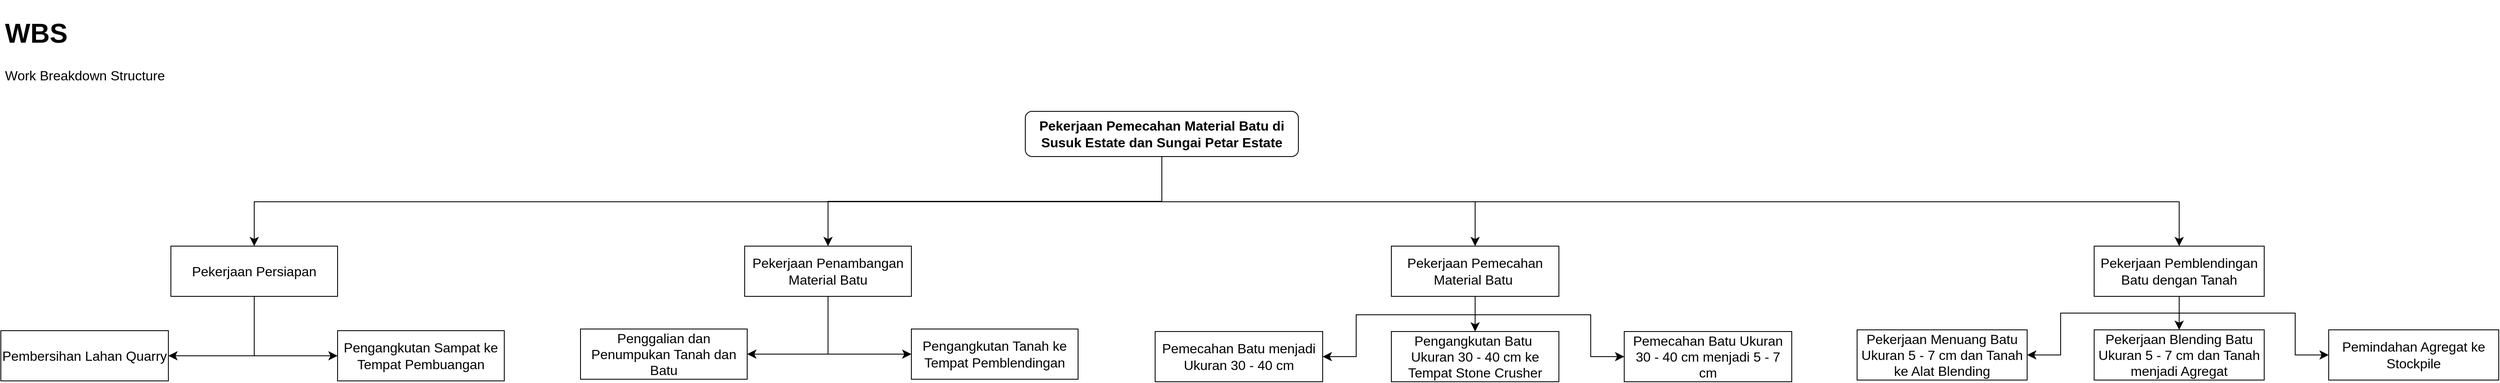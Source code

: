 <mxfile version="22.1.7" type="github">
  <diagram name="Halaman-1" id="wRBTEd7lniKcdnhh70Hd">
    <mxGraphModel dx="4760" dy="1749" grid="0" gridSize="10" guides="1" tooltips="1" connect="1" arrows="1" fold="1" page="0" pageScale="1" pageWidth="827" pageHeight="1169" math="0" shadow="0">
      <root>
        <mxCell id="0" />
        <mxCell id="1" parent="0" />
        <mxCell id="bTMUhpa-gcWHCfG6rpUr-32" style="edgeStyle=orthogonalEdgeStyle;shape=connector;rounded=0;orthogonalLoop=1;jettySize=auto;html=1;entryX=0.5;entryY=0;entryDx=0;entryDy=0;labelBackgroundColor=default;strokeColor=default;align=center;verticalAlign=middle;fontFamily=Helvetica;fontSize=12;fontColor=default;endArrow=classic;startSize=8;endSize=8;exitX=0.5;exitY=1;exitDx=0;exitDy=0;" edge="1" parent="1" source="bTMUhpa-gcWHCfG6rpUr-1" target="bTMUhpa-gcWHCfG6rpUr-4">
          <mxGeometry relative="1" as="geometry" />
        </mxCell>
        <mxCell id="bTMUhpa-gcWHCfG6rpUr-33" style="edgeStyle=orthogonalEdgeStyle;shape=connector;rounded=0;orthogonalLoop=1;jettySize=auto;html=1;entryX=0.5;entryY=0;entryDx=0;entryDy=0;labelBackgroundColor=default;strokeColor=default;align=center;verticalAlign=middle;fontFamily=Helvetica;fontSize=12;fontColor=default;endArrow=classic;startSize=8;endSize=8;" edge="1" parent="1" source="bTMUhpa-gcWHCfG6rpUr-1" target="bTMUhpa-gcWHCfG6rpUr-3">
          <mxGeometry relative="1" as="geometry">
            <Array as="points">
              <mxPoint x="383" y="226" />
              <mxPoint x="-701" y="226" />
            </Array>
          </mxGeometry>
        </mxCell>
        <mxCell id="bTMUhpa-gcWHCfG6rpUr-34" style="edgeStyle=orthogonalEdgeStyle;shape=connector;rounded=0;orthogonalLoop=1;jettySize=auto;html=1;labelBackgroundColor=default;strokeColor=default;align=center;verticalAlign=middle;fontFamily=Helvetica;fontSize=12;fontColor=default;endArrow=classic;startSize=8;endSize=8;" edge="1" parent="1" source="bTMUhpa-gcWHCfG6rpUr-1" target="bTMUhpa-gcWHCfG6rpUr-5">
          <mxGeometry relative="1" as="geometry">
            <Array as="points">
              <mxPoint x="383" y="226" />
              <mxPoint x="757" y="226" />
            </Array>
          </mxGeometry>
        </mxCell>
        <mxCell id="bTMUhpa-gcWHCfG6rpUr-35" style="edgeStyle=orthogonalEdgeStyle;shape=connector;rounded=0;orthogonalLoop=1;jettySize=auto;html=1;entryX=0.5;entryY=0;entryDx=0;entryDy=0;labelBackgroundColor=default;strokeColor=default;align=center;verticalAlign=middle;fontFamily=Helvetica;fontSize=12;fontColor=default;endArrow=classic;startSize=8;endSize=8;" edge="1" parent="1" source="bTMUhpa-gcWHCfG6rpUr-1" target="bTMUhpa-gcWHCfG6rpUr-7">
          <mxGeometry relative="1" as="geometry">
            <Array as="points">
              <mxPoint x="383" y="226" />
              <mxPoint x="1598" y="226" />
            </Array>
          </mxGeometry>
        </mxCell>
        <mxCell id="bTMUhpa-gcWHCfG6rpUr-1" value="&lt;b&gt;Pekerjaan Pemecahan Material Batu di Susuk Estate dan Sungai Petar Estate&lt;/b&gt;" style="rounded=1;whiteSpace=wrap;html=1;fontSize=16;labelBackgroundColor=none;" vertex="1" parent="1">
          <mxGeometry x="220" y="118" width="326" height="54" as="geometry" />
        </mxCell>
        <mxCell id="bTMUhpa-gcWHCfG6rpUr-2" value="&lt;h1&gt;WBS&lt;/h1&gt;&lt;p&gt;Work Breakdown Structure&lt;/p&gt;" style="text;html=1;strokeColor=none;fillColor=none;spacing=5;spacingTop=-20;whiteSpace=wrap;overflow=hidden;rounded=0;fontSize=16;labelBackgroundColor=none;" vertex="1" parent="1">
          <mxGeometry x="-1003" y="-5" width="299" height="105" as="geometry" />
        </mxCell>
        <mxCell id="bTMUhpa-gcWHCfG6rpUr-31" value="" style="group" vertex="1" connectable="0" parent="1">
          <mxGeometry x="-1003" y="279" width="2982" height="162" as="geometry" />
        </mxCell>
        <mxCell id="bTMUhpa-gcWHCfG6rpUr-3" value="Pekerjaan Persiapan" style="rounded=0;whiteSpace=wrap;html=1;fontSize=16;labelBackgroundColor=none;" vertex="1" parent="bTMUhpa-gcWHCfG6rpUr-31">
          <mxGeometry x="203" width="199" height="60" as="geometry" />
        </mxCell>
        <mxCell id="bTMUhpa-gcWHCfG6rpUr-4" value="Pekerjaan Penambangan Material Batu" style="rounded=0;whiteSpace=wrap;html=1;fontSize=16;labelBackgroundColor=none;" vertex="1" parent="bTMUhpa-gcWHCfG6rpUr-31">
          <mxGeometry x="888" width="199" height="60" as="geometry" />
        </mxCell>
        <mxCell id="bTMUhpa-gcWHCfG6rpUr-5" value="Pekerjaan Pemecahan Material Batu&amp;nbsp;" style="rounded=0;whiteSpace=wrap;html=1;fontSize=16;labelBackgroundColor=none;" vertex="1" parent="bTMUhpa-gcWHCfG6rpUr-31">
          <mxGeometry x="1660" width="200" height="60" as="geometry" />
        </mxCell>
        <mxCell id="bTMUhpa-gcWHCfG6rpUr-7" value="Pekerjaan Pemblendingan Batu dengan Tanah" style="rounded=0;whiteSpace=wrap;html=1;fontSize=16;labelBackgroundColor=none;" vertex="1" parent="bTMUhpa-gcWHCfG6rpUr-31">
          <mxGeometry x="2499" width="203" height="60" as="geometry" />
        </mxCell>
        <mxCell id="bTMUhpa-gcWHCfG6rpUr-8" value="Pembersihan Lahan Quarry" style="rounded=0;whiteSpace=wrap;html=1;fontSize=16;labelBackgroundColor=none;" vertex="1" parent="bTMUhpa-gcWHCfG6rpUr-31">
          <mxGeometry y="101" width="200" height="60" as="geometry" />
        </mxCell>
        <mxCell id="bTMUhpa-gcWHCfG6rpUr-19" style="edgeStyle=orthogonalEdgeStyle;rounded=0;orthogonalLoop=1;jettySize=auto;html=1;entryX=1;entryY=0.5;entryDx=0;entryDy=0;fontSize=12;startSize=8;endSize=8;exitX=0.5;exitY=1;exitDx=0;exitDy=0;labelBackgroundColor=none;fontColor=default;" edge="1" parent="bTMUhpa-gcWHCfG6rpUr-31" source="bTMUhpa-gcWHCfG6rpUr-3" target="bTMUhpa-gcWHCfG6rpUr-8">
          <mxGeometry relative="1" as="geometry" />
        </mxCell>
        <mxCell id="bTMUhpa-gcWHCfG6rpUr-9" value="Pengangkutan Sampat ke Tempat Pembuangan" style="rounded=0;whiteSpace=wrap;html=1;fontSize=16;labelBackgroundColor=none;" vertex="1" parent="bTMUhpa-gcWHCfG6rpUr-31">
          <mxGeometry x="402" y="101" width="199" height="60" as="geometry" />
        </mxCell>
        <mxCell id="bTMUhpa-gcWHCfG6rpUr-20" style="edgeStyle=orthogonalEdgeStyle;rounded=0;orthogonalLoop=1;jettySize=auto;html=1;entryX=0;entryY=0.5;entryDx=0;entryDy=0;fontSize=12;startSize=8;endSize=8;labelBackgroundColor=none;fontColor=default;" edge="1" parent="bTMUhpa-gcWHCfG6rpUr-31" source="bTMUhpa-gcWHCfG6rpUr-3" target="bTMUhpa-gcWHCfG6rpUr-9">
          <mxGeometry relative="1" as="geometry" />
        </mxCell>
        <mxCell id="bTMUhpa-gcWHCfG6rpUr-10" value="Penggalian dan Penumpukan Tanah dan Batu" style="rounded=0;whiteSpace=wrap;html=1;fontSize=16;labelBackgroundColor=none;" vertex="1" parent="bTMUhpa-gcWHCfG6rpUr-31">
          <mxGeometry x="692" y="99" width="199" height="60" as="geometry" />
        </mxCell>
        <mxCell id="bTMUhpa-gcWHCfG6rpUr-22" style="edgeStyle=orthogonalEdgeStyle;shape=connector;rounded=0;orthogonalLoop=1;jettySize=auto;html=1;entryX=1;entryY=0.5;entryDx=0;entryDy=0;labelBackgroundColor=default;strokeColor=default;align=center;verticalAlign=middle;fontFamily=Helvetica;fontSize=12;fontColor=default;endArrow=classic;startSize=8;endSize=8;" edge="1" parent="bTMUhpa-gcWHCfG6rpUr-31" source="bTMUhpa-gcWHCfG6rpUr-4" target="bTMUhpa-gcWHCfG6rpUr-10">
          <mxGeometry relative="1" as="geometry" />
        </mxCell>
        <mxCell id="bTMUhpa-gcWHCfG6rpUr-11" value="Pengangkutan Tanah ke Tempat Pemblendingan" style="rounded=0;whiteSpace=wrap;html=1;fontSize=16;labelBackgroundColor=none;" vertex="1" parent="bTMUhpa-gcWHCfG6rpUr-31">
          <mxGeometry x="1087" y="99" width="199" height="60" as="geometry" />
        </mxCell>
        <mxCell id="bTMUhpa-gcWHCfG6rpUr-21" style="edgeStyle=orthogonalEdgeStyle;rounded=0;orthogonalLoop=1;jettySize=auto;html=1;entryX=0;entryY=0.5;entryDx=0;entryDy=0;fontSize=12;startSize=8;endSize=8;exitX=0.5;exitY=1;exitDx=0;exitDy=0;" edge="1" parent="bTMUhpa-gcWHCfG6rpUr-31" source="bTMUhpa-gcWHCfG6rpUr-4" target="bTMUhpa-gcWHCfG6rpUr-11">
          <mxGeometry relative="1" as="geometry" />
        </mxCell>
        <mxCell id="bTMUhpa-gcWHCfG6rpUr-12" value="Pemecahan Batu menjadi Ukuran 30 - 40 cm" style="rounded=0;whiteSpace=wrap;html=1;fontSize=16;labelBackgroundColor=none;" vertex="1" parent="bTMUhpa-gcWHCfG6rpUr-31">
          <mxGeometry x="1378" y="102" width="200" height="60" as="geometry" />
        </mxCell>
        <mxCell id="bTMUhpa-gcWHCfG6rpUr-24" style="edgeStyle=orthogonalEdgeStyle;shape=connector;rounded=0;orthogonalLoop=1;jettySize=auto;html=1;entryX=1;entryY=0.5;entryDx=0;entryDy=0;labelBackgroundColor=default;strokeColor=default;align=center;verticalAlign=middle;fontFamily=Helvetica;fontSize=12;fontColor=default;endArrow=classic;startSize=8;endSize=8;exitX=0.5;exitY=1;exitDx=0;exitDy=0;" edge="1" parent="bTMUhpa-gcWHCfG6rpUr-31" source="bTMUhpa-gcWHCfG6rpUr-5" target="bTMUhpa-gcWHCfG6rpUr-12">
          <mxGeometry relative="1" as="geometry">
            <Array as="points">
              <mxPoint x="1760" y="82" />
              <mxPoint x="1618" y="82" />
              <mxPoint x="1618" y="132" />
            </Array>
          </mxGeometry>
        </mxCell>
        <mxCell id="bTMUhpa-gcWHCfG6rpUr-13" value="Pengangkutan Batu&amp;nbsp; Ukuran 30 - 40 cm ke Tempat Stone Crusher" style="rounded=0;whiteSpace=wrap;html=1;fontSize=16;labelBackgroundColor=none;" vertex="1" parent="bTMUhpa-gcWHCfG6rpUr-31">
          <mxGeometry x="1660" y="102" width="200" height="60" as="geometry" />
        </mxCell>
        <mxCell id="bTMUhpa-gcWHCfG6rpUr-23" style="edgeStyle=orthogonalEdgeStyle;shape=connector;rounded=0;orthogonalLoop=1;jettySize=auto;html=1;labelBackgroundColor=default;strokeColor=default;align=center;verticalAlign=middle;fontFamily=Helvetica;fontSize=12;fontColor=default;endArrow=classic;startSize=8;endSize=8;" edge="1" parent="bTMUhpa-gcWHCfG6rpUr-31" source="bTMUhpa-gcWHCfG6rpUr-5" target="bTMUhpa-gcWHCfG6rpUr-13">
          <mxGeometry relative="1" as="geometry" />
        </mxCell>
        <mxCell id="bTMUhpa-gcWHCfG6rpUr-14" value="Pemecahan Batu Ukuran 30 - 40 cm menjadi 5 - 7 cm" style="rounded=0;whiteSpace=wrap;html=1;fontSize=16;labelBackgroundColor=none;" vertex="1" parent="bTMUhpa-gcWHCfG6rpUr-31">
          <mxGeometry x="1938" y="102" width="200" height="60" as="geometry" />
        </mxCell>
        <mxCell id="bTMUhpa-gcWHCfG6rpUr-25" style="edgeStyle=orthogonalEdgeStyle;shape=connector;rounded=0;orthogonalLoop=1;jettySize=auto;html=1;entryX=0;entryY=0.5;entryDx=0;entryDy=0;labelBackgroundColor=default;strokeColor=default;align=center;verticalAlign=middle;fontFamily=Helvetica;fontSize=12;fontColor=default;endArrow=classic;startSize=8;endSize=8;exitX=0.5;exitY=1;exitDx=0;exitDy=0;" edge="1" parent="bTMUhpa-gcWHCfG6rpUr-31" source="bTMUhpa-gcWHCfG6rpUr-5" target="bTMUhpa-gcWHCfG6rpUr-14">
          <mxGeometry relative="1" as="geometry">
            <Array as="points">
              <mxPoint x="1760" y="82" />
              <mxPoint x="1898" y="82" />
              <mxPoint x="1898" y="132" />
            </Array>
          </mxGeometry>
        </mxCell>
        <mxCell id="bTMUhpa-gcWHCfG6rpUr-15" value="Pekerjaan Menuang Batu Ukuran 5 - 7 cm dan Tanah ke Alat Blending" style="rounded=0;whiteSpace=wrap;html=1;fontSize=16;labelBackgroundColor=none;" vertex="1" parent="bTMUhpa-gcWHCfG6rpUr-31">
          <mxGeometry x="2216" y="100" width="203" height="60" as="geometry" />
        </mxCell>
        <mxCell id="bTMUhpa-gcWHCfG6rpUr-29" style="edgeStyle=orthogonalEdgeStyle;shape=connector;rounded=0;orthogonalLoop=1;jettySize=auto;html=1;entryX=1;entryY=0.5;entryDx=0;entryDy=0;labelBackgroundColor=default;strokeColor=default;align=center;verticalAlign=middle;fontFamily=Helvetica;fontSize=12;fontColor=default;endArrow=classic;startSize=8;endSize=8;exitX=0.5;exitY=1;exitDx=0;exitDy=0;" edge="1" parent="bTMUhpa-gcWHCfG6rpUr-31" source="bTMUhpa-gcWHCfG6rpUr-7" target="bTMUhpa-gcWHCfG6rpUr-15">
          <mxGeometry relative="1" as="geometry">
            <Array as="points">
              <mxPoint x="2601" y="80" />
              <mxPoint x="2459" y="80" />
              <mxPoint x="2459" y="130" />
            </Array>
          </mxGeometry>
        </mxCell>
        <mxCell id="bTMUhpa-gcWHCfG6rpUr-16" value="Pekerjaan Blending Batu Ukuran 5 - 7 cm dan Tanah menjadi Agregat" style="rounded=0;whiteSpace=wrap;html=1;fontSize=16;labelBackgroundColor=none;" vertex="1" parent="bTMUhpa-gcWHCfG6rpUr-31">
          <mxGeometry x="2499" y="100" width="203" height="60" as="geometry" />
        </mxCell>
        <mxCell id="bTMUhpa-gcWHCfG6rpUr-27" style="edgeStyle=orthogonalEdgeStyle;shape=connector;rounded=0;orthogonalLoop=1;jettySize=auto;html=1;labelBackgroundColor=default;strokeColor=default;align=center;verticalAlign=middle;fontFamily=Helvetica;fontSize=12;fontColor=default;endArrow=classic;startSize=8;endSize=8;" edge="1" parent="bTMUhpa-gcWHCfG6rpUr-31" source="bTMUhpa-gcWHCfG6rpUr-7" target="bTMUhpa-gcWHCfG6rpUr-16">
          <mxGeometry relative="1" as="geometry" />
        </mxCell>
        <mxCell id="bTMUhpa-gcWHCfG6rpUr-17" value="Pemindahan Agregat ke Stockpile" style="rounded=0;whiteSpace=wrap;html=1;fontSize=16;labelBackgroundColor=none;" vertex="1" parent="bTMUhpa-gcWHCfG6rpUr-31">
          <mxGeometry x="2779" y="100" width="203" height="60" as="geometry" />
        </mxCell>
        <mxCell id="bTMUhpa-gcWHCfG6rpUr-30" style="edgeStyle=orthogonalEdgeStyle;shape=connector;rounded=0;orthogonalLoop=1;jettySize=auto;html=1;entryX=0;entryY=0.5;entryDx=0;entryDy=0;labelBackgroundColor=default;strokeColor=default;align=center;verticalAlign=middle;fontFamily=Helvetica;fontSize=12;fontColor=default;endArrow=classic;startSize=8;endSize=8;exitX=0.5;exitY=1;exitDx=0;exitDy=0;" edge="1" parent="bTMUhpa-gcWHCfG6rpUr-31" source="bTMUhpa-gcWHCfG6rpUr-7" target="bTMUhpa-gcWHCfG6rpUr-17">
          <mxGeometry relative="1" as="geometry">
            <Array as="points">
              <mxPoint x="2601" y="80" />
              <mxPoint x="2739" y="80" />
              <mxPoint x="2739" y="130" />
            </Array>
          </mxGeometry>
        </mxCell>
      </root>
    </mxGraphModel>
  </diagram>
</mxfile>
